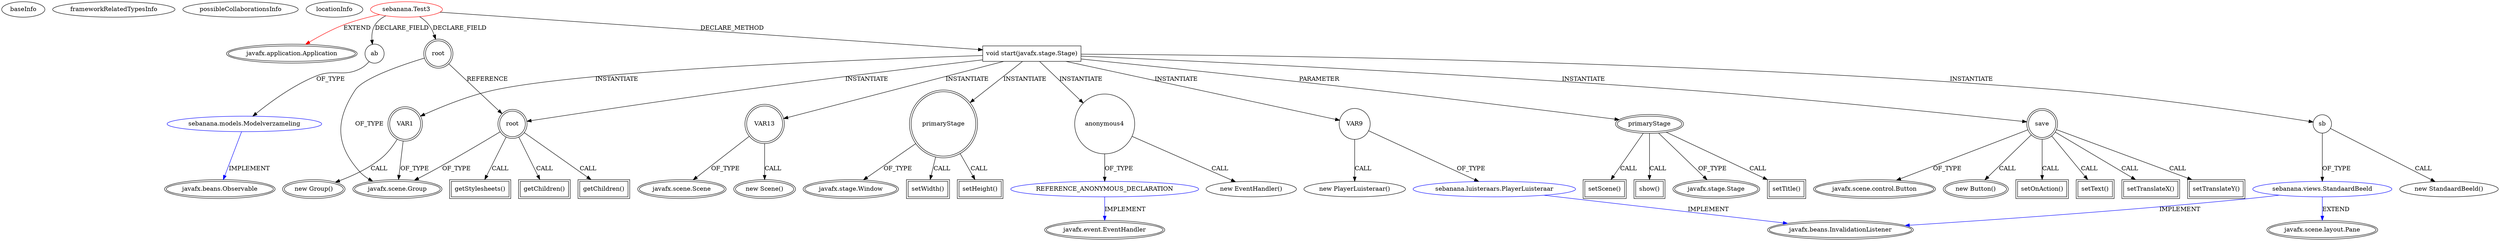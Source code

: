digraph {
baseInfo[graphId=4107,category="extension_graph",isAnonymous=false,possibleRelation=true]
frameworkRelatedTypesInfo[0="javafx.application.Application"]
possibleCollaborationsInfo[0="4107~CLIENT_METHOD_DECLARATION-INSTANTIATION-~javafx.application.Application ~javafx.event.EventHandler ~false~true",1="4107~CLIENT_METHOD_DECLARATION-INSTANTIATION-~javafx.application.Application ~javafx.scene.layout.Pane javafx.beans.InvalidationListener ~false~false",2="4107~FIELD_DECLARATION-~javafx.application.Application ~javafx.beans.Observable ~false~false",3="4107~CLIENT_METHOD_DECLARATION-INSTANTIATION-~javafx.application.Application ~javafx.beans.InvalidationListener ~false~false"]
locationInfo[projectName="sebbafer-Sebanana",filePath="/sebbafer-Sebanana/Sebanana-master/src/sebanana/Test3.java",contextSignature="Test3",graphId="4107"]
0[label="sebanana.Test3",vertexType="ROOT_CLIENT_CLASS_DECLARATION",isFrameworkType=false,color=red]
1[label="javafx.application.Application",vertexType="FRAMEWORK_CLASS_TYPE",isFrameworkType=true,peripheries=2]
2[label="ab",vertexType="FIELD_DECLARATION",isFrameworkType=false,shape=circle]
3[label="sebanana.models.Modelverzameling",vertexType="REFERENCE_CLIENT_CLASS_DECLARATION",isFrameworkType=false,color=blue]
4[label="javafx.beans.Observable",vertexType="FRAMEWORK_INTERFACE_TYPE",isFrameworkType=true,peripheries=2]
5[label="root",vertexType="FIELD_DECLARATION",isFrameworkType=true,peripheries=2,shape=circle]
6[label="javafx.scene.Group",vertexType="FRAMEWORK_CLASS_TYPE",isFrameworkType=true,peripheries=2]
7[label="void start(javafx.stage.Stage)",vertexType="CLIENT_METHOD_DECLARATION",isFrameworkType=false,shape=box]
8[label="primaryStage",vertexType="PARAMETER_DECLARATION",isFrameworkType=true,peripheries=2]
9[label="javafx.stage.Stage",vertexType="FRAMEWORK_CLASS_TYPE",isFrameworkType=true,peripheries=2]
11[label="setTitle()",vertexType="INSIDE_CALL",isFrameworkType=true,peripheries=2,shape=box]
13[label="VAR1",vertexType="VARIABLE_EXPRESION",isFrameworkType=true,peripheries=2,shape=circle]
12[label="new Group()",vertexType="CONSTRUCTOR_CALL",isFrameworkType=true,peripheries=2]
16[label="save",vertexType="VARIABLE_EXPRESION",isFrameworkType=true,peripheries=2,shape=circle]
17[label="javafx.scene.control.Button",vertexType="FRAMEWORK_CLASS_TYPE",isFrameworkType=true,peripheries=2]
15[label="new Button()",vertexType="CONSTRUCTOR_CALL",isFrameworkType=true,peripheries=2]
19[label="setOnAction()",vertexType="INSIDE_CALL",isFrameworkType=true,peripheries=2,shape=box]
21[label="anonymous4",vertexType="VARIABLE_EXPRESION",isFrameworkType=false,shape=circle]
22[label="REFERENCE_ANONYMOUS_DECLARATION",vertexType="REFERENCE_ANONYMOUS_DECLARATION",isFrameworkType=false,color=blue]
23[label="javafx.event.EventHandler",vertexType="FRAMEWORK_INTERFACE_TYPE",isFrameworkType=true,peripheries=2]
20[label="new EventHandler()",vertexType="CONSTRUCTOR_CALL",isFrameworkType=false]
25[label="setText()",vertexType="INSIDE_CALL",isFrameworkType=true,peripheries=2,shape=box]
27[label="setTranslateX()",vertexType="INSIDE_CALL",isFrameworkType=true,peripheries=2,shape=box]
29[label="setTranslateY()",vertexType="INSIDE_CALL",isFrameworkType=true,peripheries=2,shape=box]
31[label="sb",vertexType="VARIABLE_EXPRESION",isFrameworkType=false,shape=circle]
32[label="sebanana.views.StandaardBeeld",vertexType="REFERENCE_CLIENT_CLASS_DECLARATION",isFrameworkType=false,color=blue]
33[label="javafx.scene.layout.Pane",vertexType="FRAMEWORK_CLASS_TYPE",isFrameworkType=true,peripheries=2]
34[label="javafx.beans.InvalidationListener",vertexType="FRAMEWORK_INTERFACE_TYPE",isFrameworkType=true,peripheries=2]
30[label="new StandaardBeeld()",vertexType="CONSTRUCTOR_CALL",isFrameworkType=false]
36[label="VAR9",vertexType="VARIABLE_EXPRESION",isFrameworkType=false,shape=circle]
37[label="sebanana.luisteraars.PlayerLuisteraar",vertexType="REFERENCE_CLIENT_CLASS_DECLARATION",isFrameworkType=false,color=blue]
35[label="new PlayerLuisteraar()",vertexType="CONSTRUCTOR_CALL",isFrameworkType=false]
39[label="root",vertexType="VARIABLE_EXPRESION",isFrameworkType=true,peripheries=2,shape=circle]
40[label="getChildren()",vertexType="INSIDE_CALL",isFrameworkType=true,peripheries=2,shape=box]
43[label="getStylesheets()",vertexType="INSIDE_CALL",isFrameworkType=true,peripheries=2,shape=box]
45[label="setScene()",vertexType="INSIDE_CALL",isFrameworkType=true,peripheries=2,shape=box]
47[label="VAR13",vertexType="VARIABLE_EXPRESION",isFrameworkType=true,peripheries=2,shape=circle]
48[label="javafx.scene.Scene",vertexType="FRAMEWORK_CLASS_TYPE",isFrameworkType=true,peripheries=2]
46[label="new Scene()",vertexType="CONSTRUCTOR_CALL",isFrameworkType=true,peripheries=2]
50[label="getChildren()",vertexType="INSIDE_CALL",isFrameworkType=true,peripheries=2,shape=box]
51[label="primaryStage",vertexType="VARIABLE_EXPRESION",isFrameworkType=true,peripheries=2,shape=circle]
53[label="javafx.stage.Window",vertexType="FRAMEWORK_CLASS_TYPE",isFrameworkType=true,peripheries=2]
52[label="setWidth()",vertexType="INSIDE_CALL",isFrameworkType=true,peripheries=2,shape=box]
55[label="setHeight()",vertexType="INSIDE_CALL",isFrameworkType=true,peripheries=2,shape=box]
57[label="show()",vertexType="INSIDE_CALL",isFrameworkType=true,peripheries=2,shape=box]
0->1[label="EXTEND",color=red]
0->2[label="DECLARE_FIELD"]
3->4[label="IMPLEMENT",color=blue]
2->3[label="OF_TYPE"]
0->5[label="DECLARE_FIELD"]
5->6[label="OF_TYPE"]
0->7[label="DECLARE_METHOD"]
8->9[label="OF_TYPE"]
7->8[label="PARAMETER"]
8->11[label="CALL"]
7->13[label="INSTANTIATE"]
13->6[label="OF_TYPE"]
13->12[label="CALL"]
7->16[label="INSTANTIATE"]
16->17[label="OF_TYPE"]
16->15[label="CALL"]
16->19[label="CALL"]
7->21[label="INSTANTIATE"]
22->23[label="IMPLEMENT",color=blue]
21->22[label="OF_TYPE"]
21->20[label="CALL"]
16->25[label="CALL"]
16->27[label="CALL"]
16->29[label="CALL"]
7->31[label="INSTANTIATE"]
32->33[label="EXTEND",color=blue]
32->34[label="IMPLEMENT",color=blue]
31->32[label="OF_TYPE"]
31->30[label="CALL"]
7->36[label="INSTANTIATE"]
37->34[label="IMPLEMENT",color=blue]
36->37[label="OF_TYPE"]
36->35[label="CALL"]
7->39[label="INSTANTIATE"]
5->39[label="REFERENCE"]
39->6[label="OF_TYPE"]
39->40[label="CALL"]
39->43[label="CALL"]
8->45[label="CALL"]
7->47[label="INSTANTIATE"]
47->48[label="OF_TYPE"]
47->46[label="CALL"]
39->50[label="CALL"]
7->51[label="INSTANTIATE"]
51->53[label="OF_TYPE"]
51->52[label="CALL"]
51->55[label="CALL"]
8->57[label="CALL"]
}
